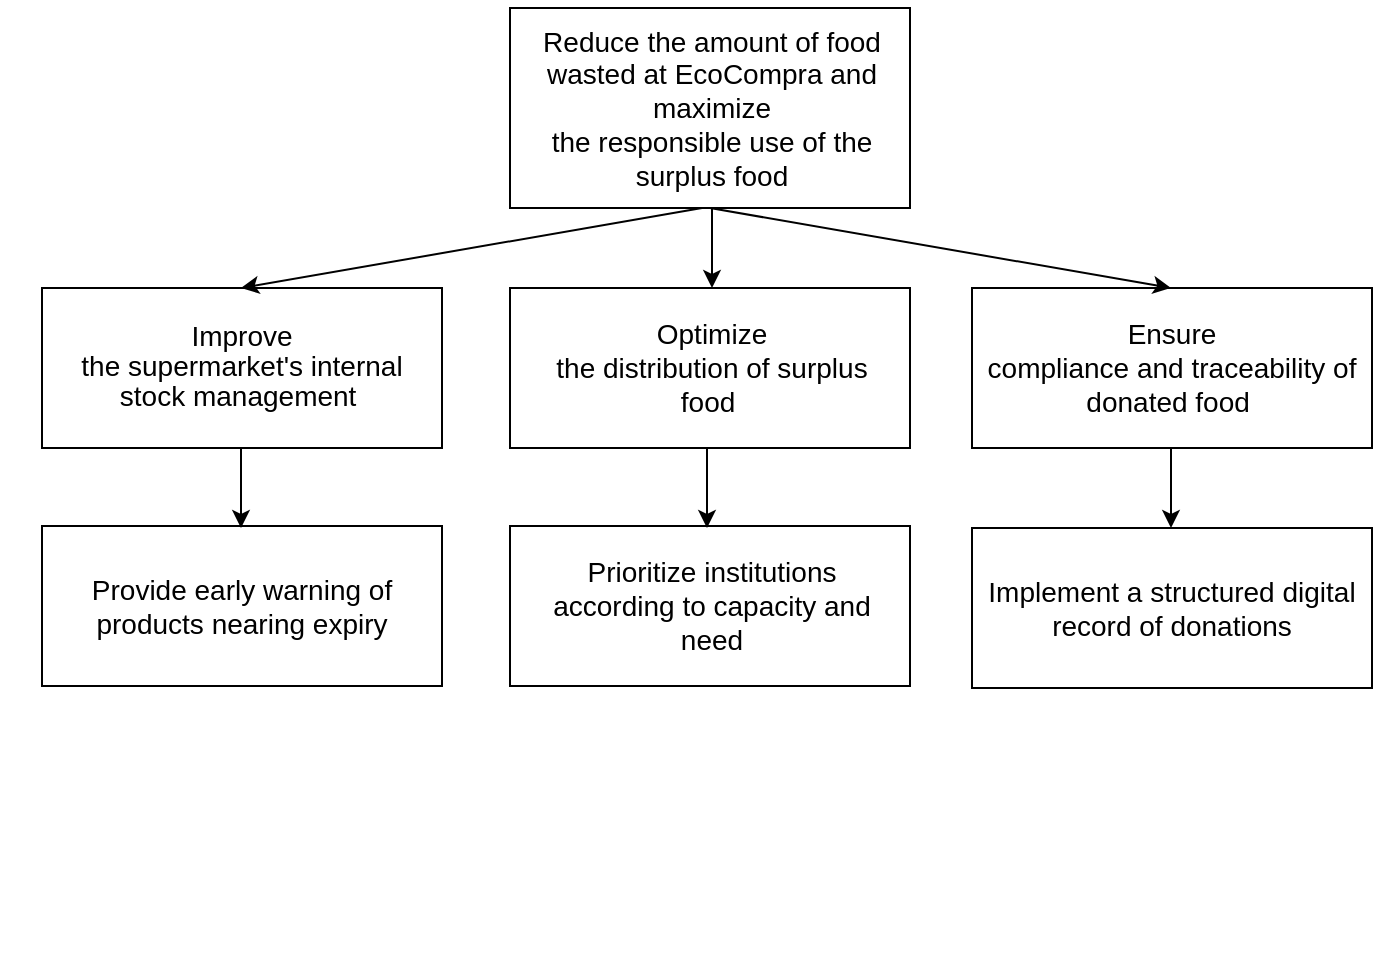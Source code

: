 <mxfile version="26.1.1">
  <diagram name="Página-1" id="nUPLXNOfgVwYjQnA3lnb">
    <mxGraphModel dx="1358" dy="604" grid="1" gridSize="10" guides="1" tooltips="1" connect="1" arrows="1" fold="1" page="1" pageScale="1" pageWidth="827" pageHeight="1169" math="0" shadow="0">
      <root>
        <mxCell id="0" />
        <mxCell id="1" parent="0" />
        <mxCell id="m-dIwkz-9lO2UZKlcoLz-1" value="" style="rounded=0;whiteSpace=wrap;html=1;" vertex="1" parent="1">
          <mxGeometry x="315" y="70" width="200" height="100" as="geometry" />
        </mxCell>
        <mxCell id="m-dIwkz-9lO2UZKlcoLz-2" value="" style="rounded=0;whiteSpace=wrap;html=1;" vertex="1" parent="1">
          <mxGeometry x="81" y="210" width="200" height="80" as="geometry" />
        </mxCell>
        <mxCell id="m-dIwkz-9lO2UZKlcoLz-8" value="&lt;p class=&quot;MsoNormal&quot;&gt;&lt;font style=&quot;font-size: 14px;&quot;&gt;Reduce the amount of food wasted at EcoCompra and maximize&lt;br&gt;the responsible use of the surplus food&lt;/font&gt;&lt;/p&gt;" style="text;html=1;align=center;verticalAlign=middle;whiteSpace=wrap;rounded=0;" vertex="1" parent="1">
          <mxGeometry x="321" y="75" width="190" height="90" as="geometry" />
        </mxCell>
        <mxCell id="m-dIwkz-9lO2UZKlcoLz-9" value="&lt;span style=&quot;line-height: 115%;&quot;&gt;&lt;font style=&quot;font-size: 14px;&quot;&gt;Improve&lt;br&gt;the supermarket&#39;s internal stock management&amp;nbsp;&lt;/font&gt;&lt;/span&gt;" style="text;html=1;align=center;verticalAlign=middle;whiteSpace=wrap;rounded=0;" vertex="1" parent="1">
          <mxGeometry x="91" y="210" width="180" height="80" as="geometry" />
        </mxCell>
        <mxCell id="m-dIwkz-9lO2UZKlcoLz-12" value="&lt;p class=&quot;MsoNormal&quot;&gt;&lt;br&gt;&lt;/p&gt;" style="text;html=1;align=center;verticalAlign=middle;whiteSpace=wrap;rounded=0;" vertex="1" parent="1">
          <mxGeometry x="410" y="510" width="60" height="30" as="geometry" />
        </mxCell>
        <mxCell id="m-dIwkz-9lO2UZKlcoLz-13" value="&lt;p class=&quot;MsoNormal&quot;&gt;&lt;br&gt;&lt;/p&gt;" style="text;html=1;align=center;verticalAlign=middle;whiteSpace=wrap;rounded=0;" vertex="1" parent="1">
          <mxGeometry x="260" y="510" width="60" height="30" as="geometry" />
        </mxCell>
        <mxCell id="m-dIwkz-9lO2UZKlcoLz-14" value="&lt;p class=&quot;MsoNormal&quot;&gt;&lt;br&gt;&lt;/p&gt;" style="text;html=1;align=center;verticalAlign=middle;whiteSpace=wrap;rounded=0;" vertex="1" parent="1">
          <mxGeometry x="60" y="500" width="60" height="30" as="geometry" />
        </mxCell>
        <mxCell id="m-dIwkz-9lO2UZKlcoLz-16" value="" style="rounded=0;whiteSpace=wrap;html=1;" vertex="1" parent="1">
          <mxGeometry x="546" y="210" width="200" height="80" as="geometry" />
        </mxCell>
        <mxCell id="m-dIwkz-9lO2UZKlcoLz-17" value="" style="rounded=0;whiteSpace=wrap;html=1;" vertex="1" parent="1">
          <mxGeometry x="546" y="330" width="200" height="80" as="geometry" />
        </mxCell>
        <mxCell id="m-dIwkz-9lO2UZKlcoLz-18" value="" style="rounded=0;whiteSpace=wrap;html=1;" vertex="1" parent="1">
          <mxGeometry x="315" y="329" width="200" height="80" as="geometry" />
        </mxCell>
        <mxCell id="m-dIwkz-9lO2UZKlcoLz-15" value="" style="rounded=0;whiteSpace=wrap;html=1;" vertex="1" parent="1">
          <mxGeometry x="315" y="210" width="200" height="80" as="geometry" />
        </mxCell>
        <mxCell id="m-dIwkz-9lO2UZKlcoLz-19" value="" style="rounded=0;whiteSpace=wrap;html=1;" vertex="1" parent="1">
          <mxGeometry x="81" y="329" width="200" height="80" as="geometry" />
        </mxCell>
        <mxCell id="m-dIwkz-9lO2UZKlcoLz-22" value="&lt;font style=&quot;font-size: 14px;&quot;&gt;Optimize&lt;br style=&quot;&quot;&gt;the distribution of surplus food&amp;nbsp;&lt;/font&gt;" style="text;html=1;align=center;verticalAlign=middle;whiteSpace=wrap;rounded=0;" vertex="1" parent="1">
          <mxGeometry x="321" y="210" width="190" height="80" as="geometry" />
        </mxCell>
        <mxCell id="m-dIwkz-9lO2UZKlcoLz-23" value="&lt;font style=&quot;font-size: 14px;&quot;&gt;Prioritize institutions according to capacity and need&lt;/font&gt;" style="text;html=1;align=center;verticalAlign=middle;whiteSpace=wrap;rounded=0;" vertex="1" parent="1">
          <mxGeometry x="321" y="329" width="190" height="80" as="geometry" />
        </mxCell>
        <mxCell id="m-dIwkz-9lO2UZKlcoLz-24" value="&lt;font style=&quot;font-size: 14px;&quot;&gt;Provide early warning of products nearing expiry&lt;/font&gt;" style="text;html=1;align=center;verticalAlign=middle;whiteSpace=wrap;rounded=0;" vertex="1" parent="1">
          <mxGeometry x="86" y="329" width="190" height="80" as="geometry" />
        </mxCell>
        <mxCell id="m-dIwkz-9lO2UZKlcoLz-25" value="&lt;font style=&quot;font-size: 14px;&quot;&gt;Ensure&lt;br style=&quot;&quot;&gt;compliance and traceability of donated food&amp;nbsp;&lt;/font&gt;" style="text;html=1;align=center;verticalAlign=middle;whiteSpace=wrap;rounded=0;" vertex="1" parent="1">
          <mxGeometry x="551" y="210" width="190" height="80" as="geometry" />
        </mxCell>
        <mxCell id="m-dIwkz-9lO2UZKlcoLz-26" value="&lt;font style=&quot;font-size: 14px;&quot;&gt;Implement a structured digital record of donations&lt;/font&gt;" style="text;html=1;align=center;verticalAlign=middle;whiteSpace=wrap;rounded=0;" vertex="1" parent="1">
          <mxGeometry x="551" y="330" width="190" height="80" as="geometry" />
        </mxCell>
        <mxCell id="m-dIwkz-9lO2UZKlcoLz-27" value="" style="endArrow=classic;html=1;rounded=0;entryX=0.5;entryY=0;entryDx=0;entryDy=0;" edge="1" parent="1" target="m-dIwkz-9lO2UZKlcoLz-22">
          <mxGeometry width="50" height="50" relative="1" as="geometry">
            <mxPoint x="416" y="170" as="sourcePoint" />
            <mxPoint x="451" y="230" as="targetPoint" />
          </mxGeometry>
        </mxCell>
        <mxCell id="m-dIwkz-9lO2UZKlcoLz-28" value="" style="endArrow=classic;html=1;rounded=0;entryX=0.5;entryY=0;entryDx=0;entryDy=0;exitX=0.5;exitY=1;exitDx=0;exitDy=0;" edge="1" parent="1">
          <mxGeometry width="50" height="50" relative="1" as="geometry">
            <mxPoint x="413.5" y="290" as="sourcePoint" />
            <mxPoint x="413.5" y="330" as="targetPoint" />
          </mxGeometry>
        </mxCell>
        <mxCell id="m-dIwkz-9lO2UZKlcoLz-29" value="" style="endArrow=classic;html=1;rounded=0;entryX=0.5;entryY=0;entryDx=0;entryDy=0;exitX=0.5;exitY=1;exitDx=0;exitDy=0;" edge="1" parent="1">
          <mxGeometry width="50" height="50" relative="1" as="geometry">
            <mxPoint x="645.5" y="290" as="sourcePoint" />
            <mxPoint x="645.5" y="330" as="targetPoint" />
          </mxGeometry>
        </mxCell>
        <mxCell id="m-dIwkz-9lO2UZKlcoLz-30" value="" style="endArrow=classic;html=1;rounded=0;entryX=0.5;entryY=0;entryDx=0;entryDy=0;exitX=0.5;exitY=1;exitDx=0;exitDy=0;" edge="1" parent="1">
          <mxGeometry width="50" height="50" relative="1" as="geometry">
            <mxPoint x="180.5" y="290" as="sourcePoint" />
            <mxPoint x="180.5" y="330" as="targetPoint" />
          </mxGeometry>
        </mxCell>
        <mxCell id="m-dIwkz-9lO2UZKlcoLz-31" value="" style="endArrow=classic;html=1;rounded=0;entryX=0.5;entryY=0;entryDx=0;entryDy=0;" edge="1" parent="1">
          <mxGeometry width="50" height="50" relative="1" as="geometry">
            <mxPoint x="411" y="170" as="sourcePoint" />
            <mxPoint x="180.5" y="210" as="targetPoint" />
          </mxGeometry>
        </mxCell>
        <mxCell id="m-dIwkz-9lO2UZKlcoLz-32" value="" style="endArrow=classic;html=1;rounded=0;entryX=0.5;entryY=0;entryDx=0;entryDy=0;exitX=0.5;exitY=1;exitDx=0;exitDy=0;" edge="1" parent="1" source="m-dIwkz-9lO2UZKlcoLz-1">
          <mxGeometry width="50" height="50" relative="1" as="geometry">
            <mxPoint x="645.5" y="170" as="sourcePoint" />
            <mxPoint x="645.5" y="210" as="targetPoint" />
          </mxGeometry>
        </mxCell>
      </root>
    </mxGraphModel>
  </diagram>
</mxfile>
